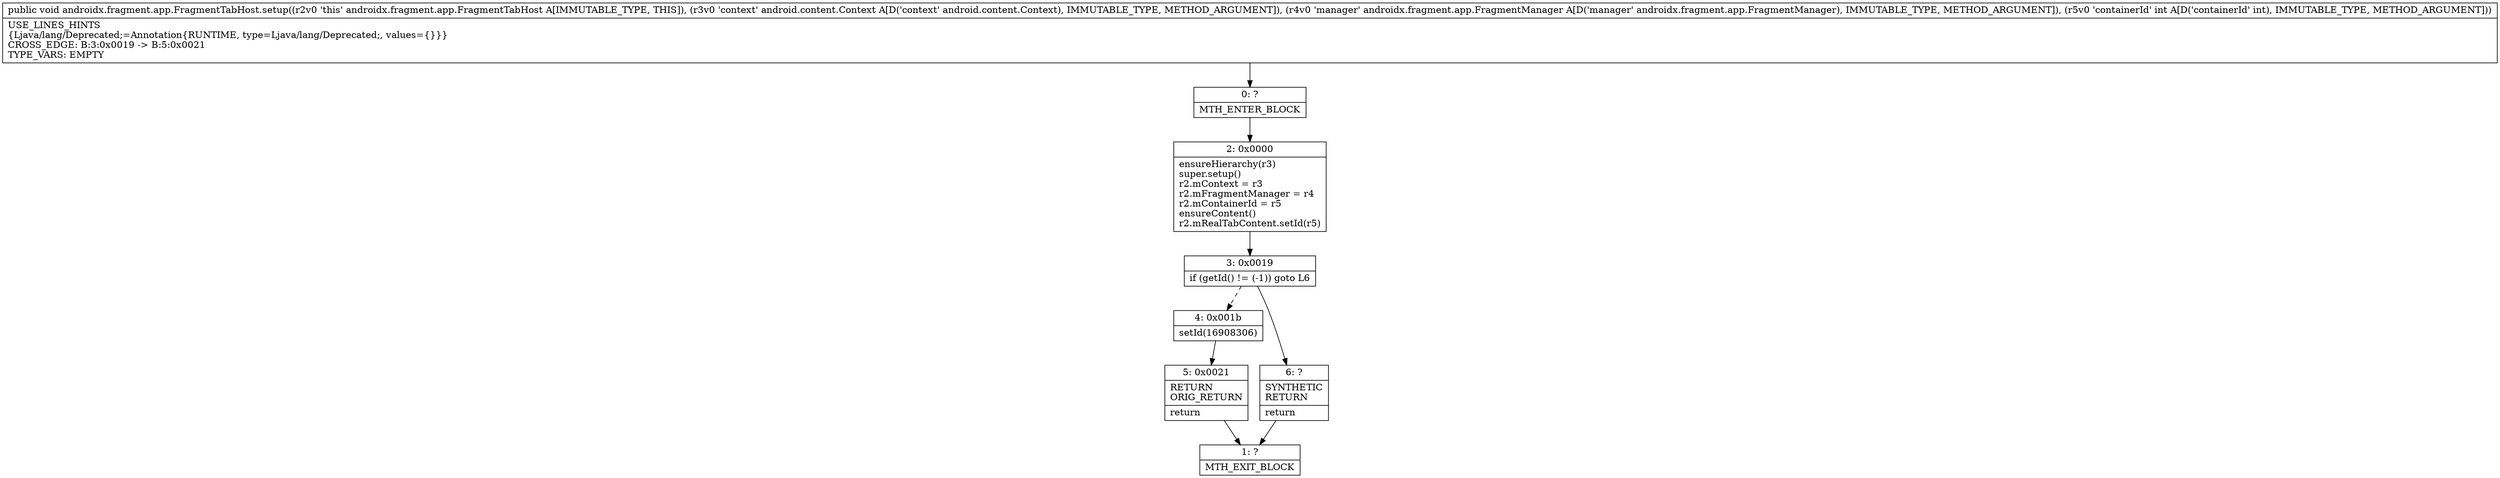 digraph "CFG forandroidx.fragment.app.FragmentTabHost.setup(Landroid\/content\/Context;Landroidx\/fragment\/app\/FragmentManager;I)V" {
Node_0 [shape=record,label="{0\:\ ?|MTH_ENTER_BLOCK\l}"];
Node_2 [shape=record,label="{2\:\ 0x0000|ensureHierarchy(r3)\lsuper.setup()\lr2.mContext = r3\lr2.mFragmentManager = r4\lr2.mContainerId = r5\lensureContent()\lr2.mRealTabContent.setId(r5)\l}"];
Node_3 [shape=record,label="{3\:\ 0x0019|if (getId() != (\-1)) goto L6\l}"];
Node_4 [shape=record,label="{4\:\ 0x001b|setId(16908306)\l}"];
Node_5 [shape=record,label="{5\:\ 0x0021|RETURN\lORIG_RETURN\l|return\l}"];
Node_1 [shape=record,label="{1\:\ ?|MTH_EXIT_BLOCK\l}"];
Node_6 [shape=record,label="{6\:\ ?|SYNTHETIC\lRETURN\l|return\l}"];
MethodNode[shape=record,label="{public void androidx.fragment.app.FragmentTabHost.setup((r2v0 'this' androidx.fragment.app.FragmentTabHost A[IMMUTABLE_TYPE, THIS]), (r3v0 'context' android.content.Context A[D('context' android.content.Context), IMMUTABLE_TYPE, METHOD_ARGUMENT]), (r4v0 'manager' androidx.fragment.app.FragmentManager A[D('manager' androidx.fragment.app.FragmentManager), IMMUTABLE_TYPE, METHOD_ARGUMENT]), (r5v0 'containerId' int A[D('containerId' int), IMMUTABLE_TYPE, METHOD_ARGUMENT]))  | USE_LINES_HINTS\l\{Ljava\/lang\/Deprecated;=Annotation\{RUNTIME, type=Ljava\/lang\/Deprecated;, values=\{\}\}\}\lCROSS_EDGE: B:3:0x0019 \-\> B:5:0x0021\lTYPE_VARS: EMPTY\l}"];
MethodNode -> Node_0;Node_0 -> Node_2;
Node_2 -> Node_3;
Node_3 -> Node_4[style=dashed];
Node_3 -> Node_6;
Node_4 -> Node_5;
Node_5 -> Node_1;
Node_6 -> Node_1;
}

